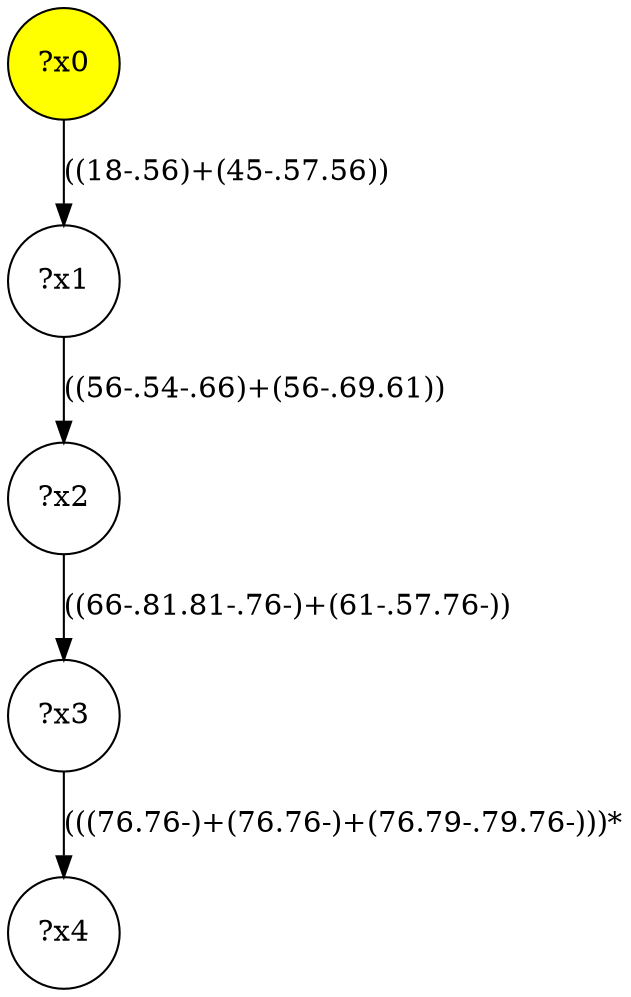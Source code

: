 digraph g {
	x0 [fillcolor="yellow", style="filled," shape=circle, label="?x0"];
	x1 [shape=circle, label="?x1"];
	x0 -> x1 [label="((18-.56)+(45-.57.56))"];
	x2 [shape=circle, label="?x2"];
	x1 -> x2 [label="((56-.54-.66)+(56-.69.61))"];
	x3 [shape=circle, label="?x3"];
	x2 -> x3 [label="((66-.81.81-.76-)+(61-.57.76-))"];
	x4 [shape=circle, label="?x4"];
	x3 -> x4 [label="(((76.76-)+(76.76-)+(76.79-.79.76-)))*"];
}

